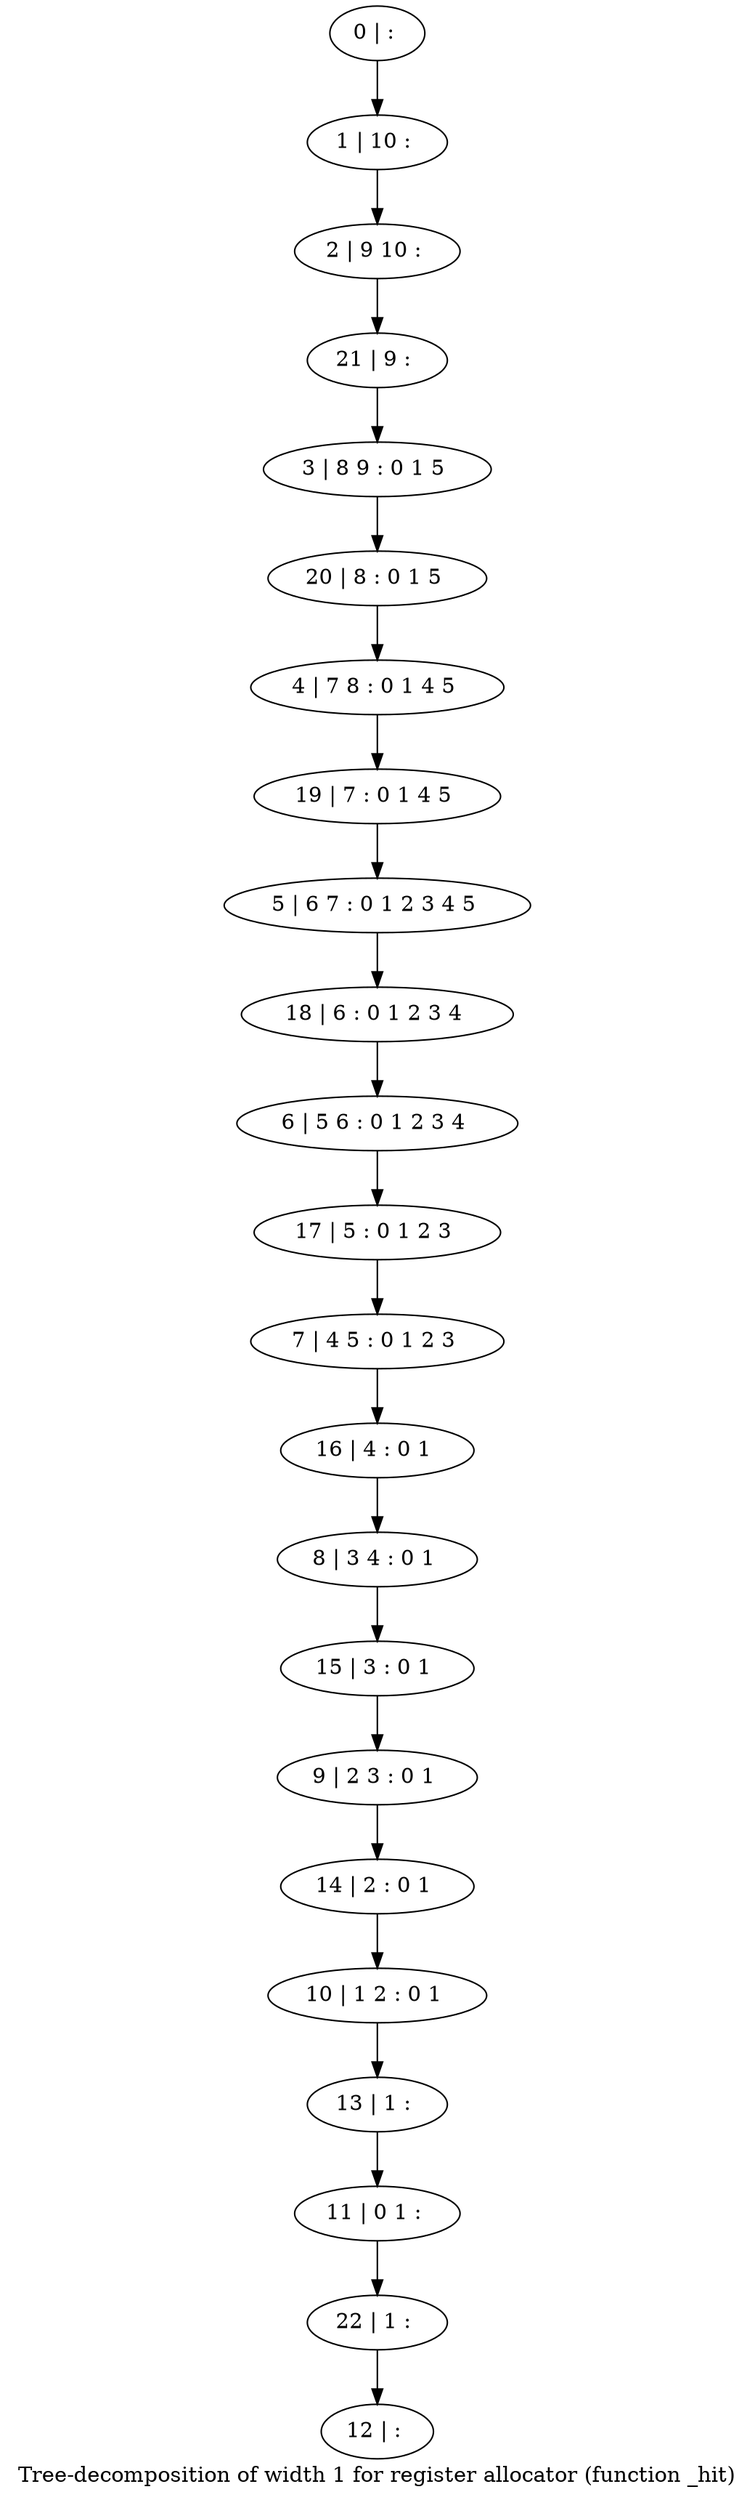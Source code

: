 digraph G {
graph [label="Tree-decomposition of width 1 for register allocator (function _hit)"]
0[label="0 | : "];
1[label="1 | 10 : "];
2[label="2 | 9 10 : "];
3[label="3 | 8 9 : 0 1 5 "];
4[label="4 | 7 8 : 0 1 4 5 "];
5[label="5 | 6 7 : 0 1 2 3 4 5 "];
6[label="6 | 5 6 : 0 1 2 3 4 "];
7[label="7 | 4 5 : 0 1 2 3 "];
8[label="8 | 3 4 : 0 1 "];
9[label="9 | 2 3 : 0 1 "];
10[label="10 | 1 2 : 0 1 "];
11[label="11 | 0 1 : "];
12[label="12 | : "];
13[label="13 | 1 : "];
14[label="14 | 2 : 0 1 "];
15[label="15 | 3 : 0 1 "];
16[label="16 | 4 : 0 1 "];
17[label="17 | 5 : 0 1 2 3 "];
18[label="18 | 6 : 0 1 2 3 4 "];
19[label="19 | 7 : 0 1 4 5 "];
20[label="20 | 8 : 0 1 5 "];
21[label="21 | 9 : "];
22[label="22 | 1 : "];
0->1 ;
1->2 ;
13->11 ;
10->13 ;
14->10 ;
9->14 ;
15->9 ;
8->15 ;
16->8 ;
7->16 ;
17->7 ;
6->17 ;
18->6 ;
5->18 ;
19->5 ;
4->19 ;
20->4 ;
3->20 ;
21->3 ;
2->21 ;
22->12 ;
11->22 ;
}
